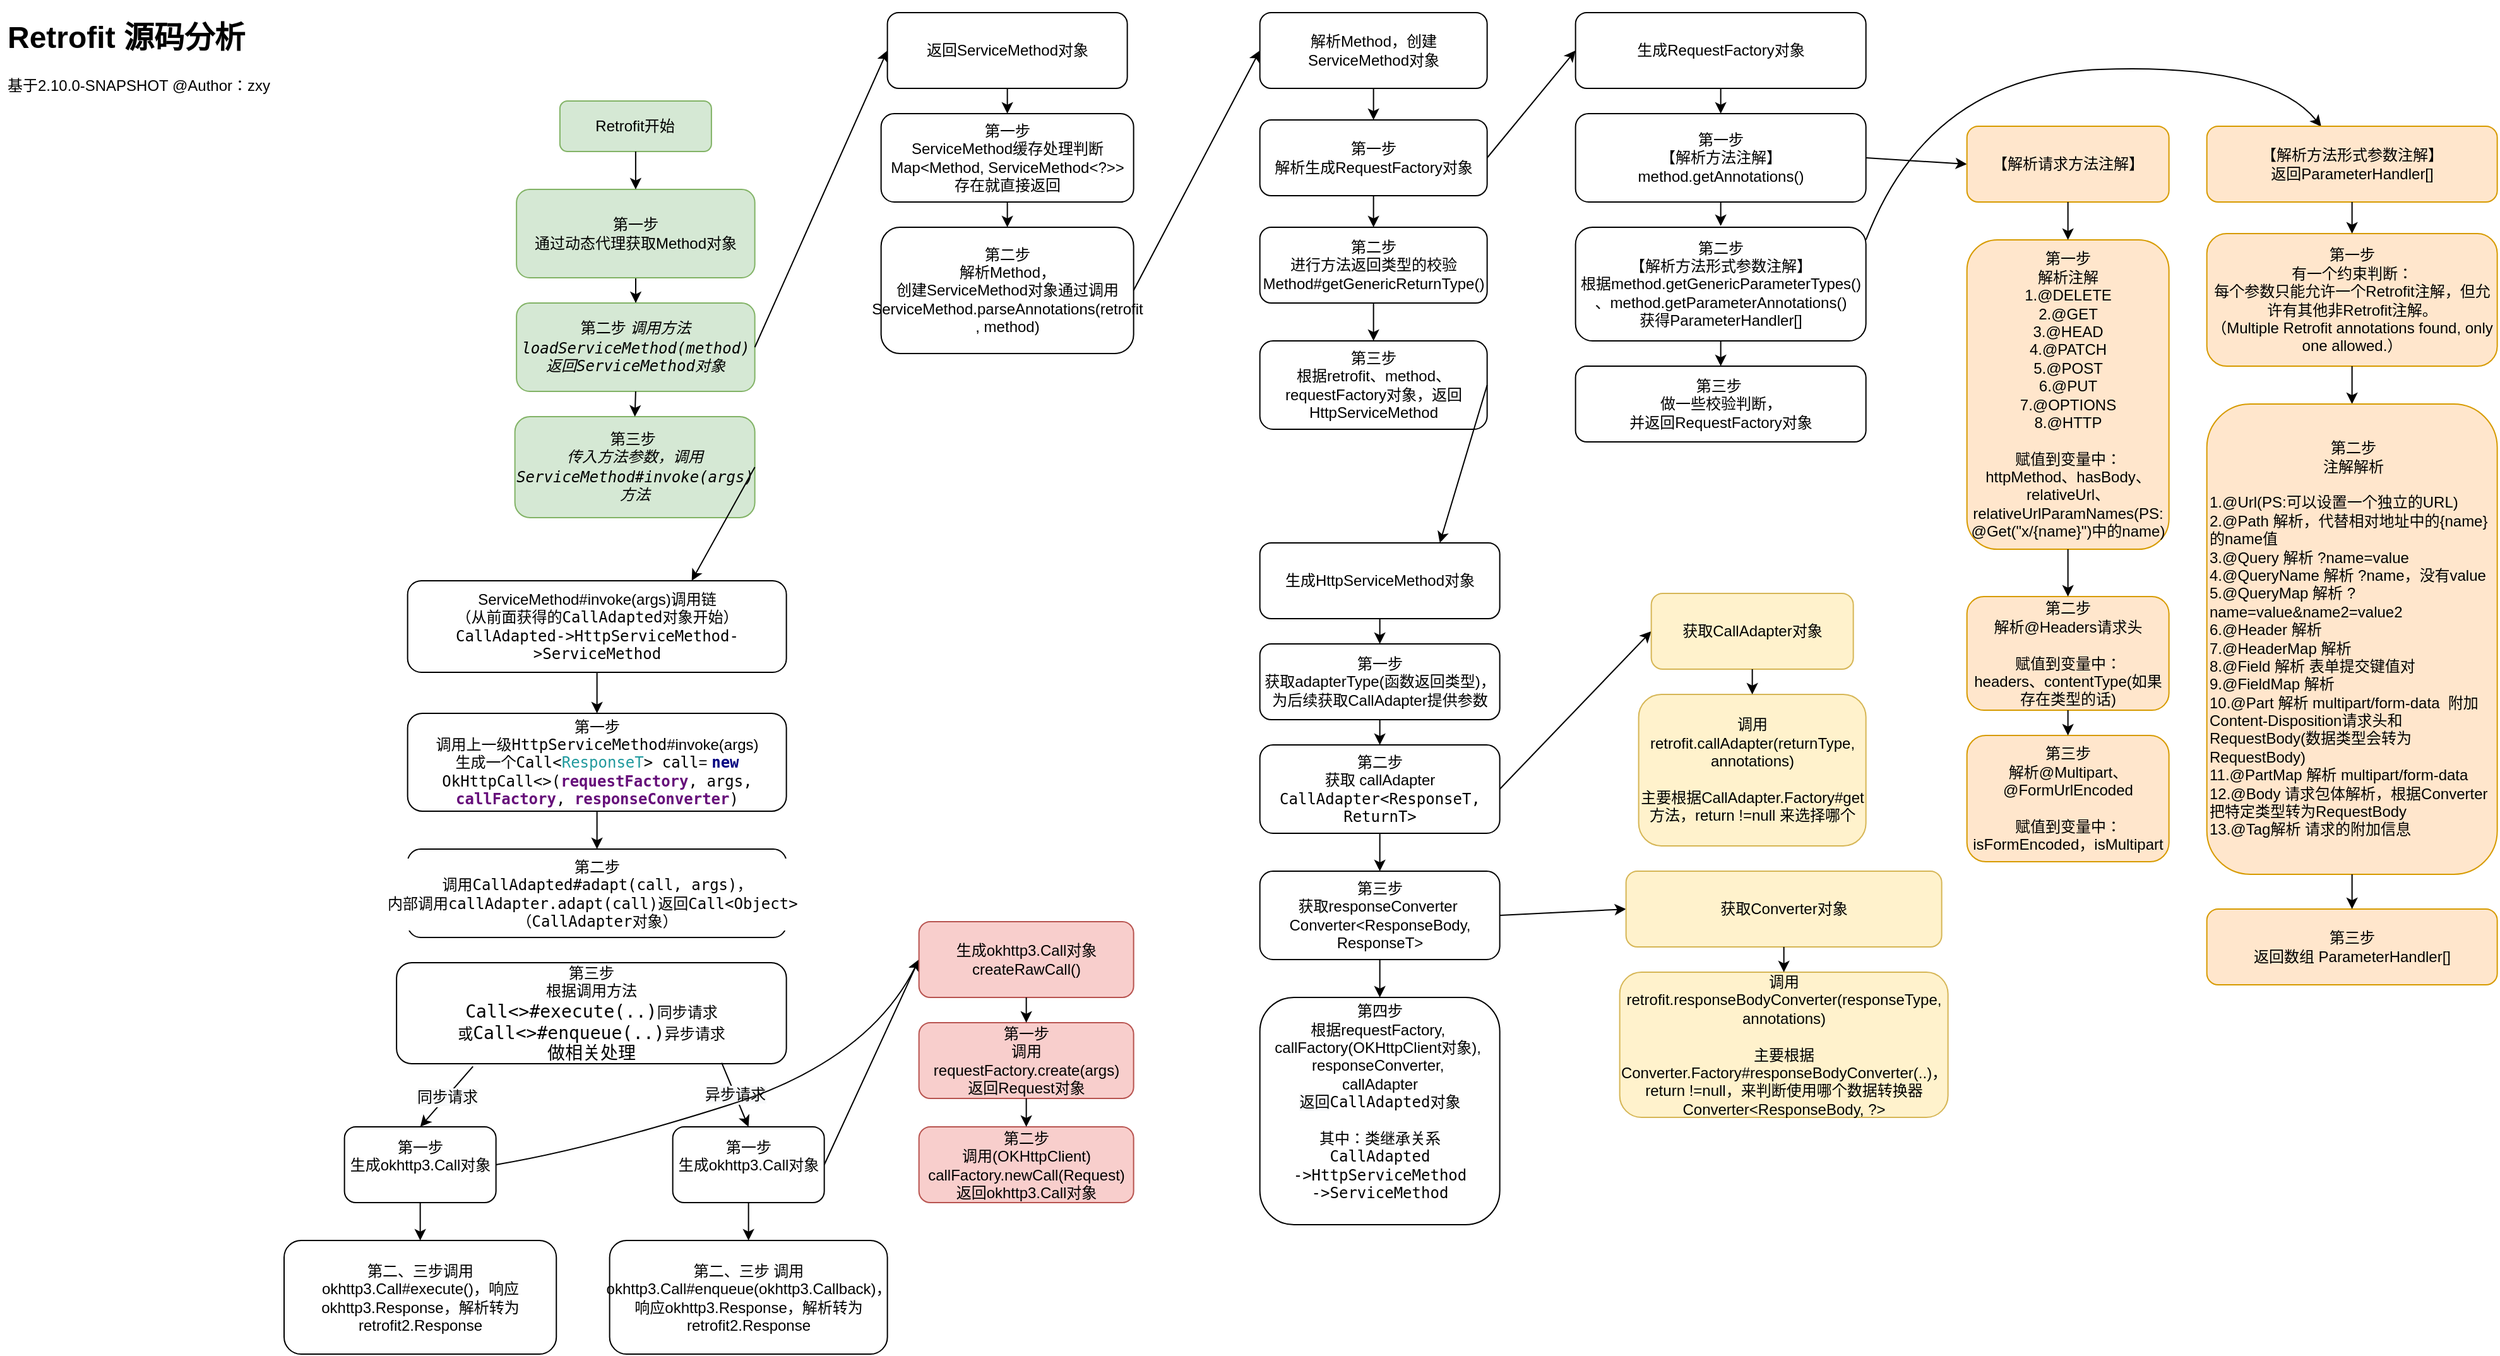 <mxfile version="14.7.10" type="device"><diagram id="C5RBs43oDa-KdzZeNtuy" name="Page-1"><mxGraphModel dx="5663" dy="1455" grid="1" gridSize="10" guides="1" tooltips="1" connect="1" arrows="1" fold="1" page="1" pageScale="1" pageWidth="827" pageHeight="1169" math="0" shadow="0"><root><mxCell id="WIyWlLk6GJQsqaUBKTNV-0"/><mxCell id="WIyWlLk6GJQsqaUBKTNV-1" parent="WIyWlLk6GJQsqaUBKTNV-0"/><mxCell id="_LegNnogRUVzpQBYBiim-186" value="Retrofit开始" style="rounded=1;whiteSpace=wrap;html=1;fontSize=12;glass=0;strokeWidth=1;shadow=0;fillColor=#d5e8d4;strokeColor=#82b366;" vertex="1" parent="WIyWlLk6GJQsqaUBKTNV-1"><mxGeometry x="-2741.55" y="140" width="120" height="40" as="geometry"/></mxCell><mxCell id="_LegNnogRUVzpQBYBiim-187" value="" style="edgeStyle=orthogonalEdgeStyle;rounded=0;orthogonalLoop=1;jettySize=auto;html=1;" edge="1" parent="WIyWlLk6GJQsqaUBKTNV-1" source="_LegNnogRUVzpQBYBiim-188" target="_LegNnogRUVzpQBYBiim-189"><mxGeometry relative="1" as="geometry"/></mxCell><mxCell id="_LegNnogRUVzpQBYBiim-188" value="第一步 &lt;br&gt;通过动态代理获取Method对象" style="rounded=1;whiteSpace=wrap;html=1;fontSize=12;glass=0;strokeWidth=1;shadow=0;direction=east;fillColor=#d5e8d4;strokeColor=#82b366;" vertex="1" parent="WIyWlLk6GJQsqaUBKTNV-1"><mxGeometry x="-2775.93" y="210" width="188.75" height="70" as="geometry"/></mxCell><mxCell id="_LegNnogRUVzpQBYBiim-189" value="&lt;font style=&quot;font-size: 12px&quot;&gt;第二步 &lt;font face=&quot;courier new, monospace&quot; style=&quot;font-size: 12px&quot;&gt;&lt;i&gt;调用方法&lt;br&gt;&lt;/i&gt;&lt;/font&gt;&lt;span style=&quot;font-style: italic ; font-family: &amp;#34;consolas&amp;#34; , monospace&quot;&gt;loadServiceMethod&lt;/span&gt;&lt;/font&gt;&lt;span style=&quot;font-style: italic ; font-family: &amp;#34;consolas&amp;#34; , monospace&quot;&gt;&lt;font style=&quot;font-size: 12px&quot;&gt;(method)&lt;br&gt;返回ServiceMethod对象&lt;/font&gt;&lt;br&gt;&lt;/span&gt;" style="rounded=1;whiteSpace=wrap;html=1;fontSize=12;glass=0;strokeWidth=1;shadow=0;fillColor=#d5e8d4;strokeColor=#82b366;" vertex="1" parent="WIyWlLk6GJQsqaUBKTNV-1"><mxGeometry x="-2775.93" y="300" width="188.75" height="70" as="geometry"/></mxCell><mxCell id="_LegNnogRUVzpQBYBiim-190" value="&lt;font style=&quot;font-size: 12px&quot;&gt;第三步&amp;nbsp;&lt;br&gt;&lt;span style=&quot;font-family: &amp;#34;courier new&amp;#34; , monospace ; font-style: italic&quot;&gt;传入方法参数，调用&lt;/span&gt;&lt;span style=&quot;font-style: italic ; font-family: &amp;#34;consolas&amp;#34; , monospace&quot;&gt;ServiceMethod#invoke(args)&lt;br&gt;&lt;/span&gt;&lt;span style=&quot;font-family: &amp;#34;courier new&amp;#34; , monospace ; font-style: italic&quot;&gt;方法&lt;/span&gt;&lt;/font&gt;" style="rounded=1;whiteSpace=wrap;html=1;fontSize=12;glass=0;strokeWidth=1;shadow=0;fillColor=#d5e8d4;strokeColor=#82b366;" vertex="1" parent="WIyWlLk6GJQsqaUBKTNV-1"><mxGeometry x="-2777.19" y="390" width="190.01" height="80" as="geometry"/></mxCell><mxCell id="_LegNnogRUVzpQBYBiim-191" value="" style="endArrow=classic;html=1;exitX=0.5;exitY=1;exitDx=0;exitDy=0;entryX=0.5;entryY=0;entryDx=0;entryDy=0;" edge="1" parent="WIyWlLk6GJQsqaUBKTNV-1" source="_LegNnogRUVzpQBYBiim-186" target="_LegNnogRUVzpQBYBiim-188"><mxGeometry width="50" height="50" relative="1" as="geometry"><mxPoint x="-2626.56" y="260" as="sourcePoint"/><mxPoint x="-2576.56" y="210" as="targetPoint"/></mxGeometry></mxCell><mxCell id="_LegNnogRUVzpQBYBiim-192" value="" style="endArrow=classic;html=1;exitX=0.5;exitY=1;exitDx=0;exitDy=0;entryX=0.5;entryY=0;entryDx=0;entryDy=0;" edge="1" parent="WIyWlLk6GJQsqaUBKTNV-1" source="_LegNnogRUVzpQBYBiim-189" target="_LegNnogRUVzpQBYBiim-190"><mxGeometry width="50" height="50" relative="1" as="geometry"><mxPoint x="-2696.56" y="220" as="sourcePoint"/><mxPoint x="-2705.56" y="300" as="targetPoint"/></mxGeometry></mxCell><mxCell id="_LegNnogRUVzpQBYBiim-193" value="" style="endArrow=classic;html=1;exitX=1;exitY=0.5;exitDx=0;exitDy=0;entryX=0;entryY=0.5;entryDx=0;entryDy=0;" edge="1" parent="WIyWlLk6GJQsqaUBKTNV-1" source="_LegNnogRUVzpQBYBiim-189" target="_LegNnogRUVzpQBYBiim-194"><mxGeometry width="50" height="50" relative="1" as="geometry"><mxPoint x="-2587.18" y="245" as="sourcePoint"/><mxPoint x="-2127.18" y="190" as="targetPoint"/></mxGeometry></mxCell><mxCell id="_LegNnogRUVzpQBYBiim-194" value="返回ServiceMethod对象" style="rounded=1;whiteSpace=wrap;html=1;" vertex="1" parent="WIyWlLk6GJQsqaUBKTNV-1"><mxGeometry x="-2482.18" y="70" width="190" height="60" as="geometry"/></mxCell><mxCell id="_LegNnogRUVzpQBYBiim-195" value="&lt;font style=&quot;font-size: 12px&quot;&gt;&lt;span style=&quot;background-color: rgb(255 , 255 , 255)&quot;&gt;第一步&lt;br&gt;&lt;/span&gt;ServiceMethod缓存处理判断&lt;br&gt;Map&amp;lt;Method, ServiceMethod&amp;lt;?&amp;gt;&amp;gt;&lt;br&gt;存在就直接返回&lt;/font&gt;" style="rounded=1;whiteSpace=wrap;html=1;" vertex="1" parent="WIyWlLk6GJQsqaUBKTNV-1"><mxGeometry x="-2487.18" y="150" width="200" height="70" as="geometry"/></mxCell><mxCell id="_LegNnogRUVzpQBYBiim-196" value="" style="endArrow=classic;html=1;exitX=0.5;exitY=1;exitDx=0;exitDy=0;" edge="1" parent="WIyWlLk6GJQsqaUBKTNV-1" source="_LegNnogRUVzpQBYBiim-194" target="_LegNnogRUVzpQBYBiim-195"><mxGeometry width="50" height="50" relative="1" as="geometry"><mxPoint x="-2287.18" y="200" as="sourcePoint"/><mxPoint x="-2237.18" y="160" as="targetPoint"/></mxGeometry></mxCell><mxCell id="_LegNnogRUVzpQBYBiim-197" value="" style="endArrow=classic;html=1;exitX=0.5;exitY=1;exitDx=0;exitDy=0;" edge="1" parent="WIyWlLk6GJQsqaUBKTNV-1" source="_LegNnogRUVzpQBYBiim-195"><mxGeometry width="50" height="50" relative="1" as="geometry"><mxPoint x="-2397.18" y="270" as="sourcePoint"/><mxPoint x="-2387.18" y="240" as="targetPoint"/></mxGeometry></mxCell><mxCell id="_LegNnogRUVzpQBYBiim-198" value="第二步&lt;br&gt;解析Method，&lt;br&gt;创建ServiceMethod对象通过调用&lt;br&gt;ServiceMethod.parseAnnotations(retrofit&lt;br&gt;, method)" style="rounded=1;whiteSpace=wrap;html=1;" vertex="1" parent="WIyWlLk6GJQsqaUBKTNV-1"><mxGeometry x="-2487.18" y="240" width="200" height="100" as="geometry"/></mxCell><mxCell id="_LegNnogRUVzpQBYBiim-199" value="" style="endArrow=classic;html=1;exitX=1;exitY=0.5;exitDx=0;exitDy=0;entryX=0;entryY=0.5;entryDx=0;entryDy=0;" edge="1" parent="WIyWlLk6GJQsqaUBKTNV-1" source="_LegNnogRUVzpQBYBiim-198" target="_LegNnogRUVzpQBYBiim-200"><mxGeometry width="50" height="50" relative="1" as="geometry"><mxPoint x="-2247.18" y="310" as="sourcePoint"/><mxPoint x="-2187.18" y="230" as="targetPoint"/></mxGeometry></mxCell><mxCell id="_LegNnogRUVzpQBYBiim-200" value="解析Method，创建ServiceMethod对象" style="rounded=1;whiteSpace=wrap;html=1;" vertex="1" parent="WIyWlLk6GJQsqaUBKTNV-1"><mxGeometry x="-2187.18" y="70" width="180" height="60" as="geometry"/></mxCell><mxCell id="_LegNnogRUVzpQBYBiim-201" value="第一步&lt;br&gt;解析生成RequestFactory对象" style="rounded=1;whiteSpace=wrap;html=1;" vertex="1" parent="WIyWlLk6GJQsqaUBKTNV-1"><mxGeometry x="-2187.18" y="155" width="180" height="60" as="geometry"/></mxCell><mxCell id="_LegNnogRUVzpQBYBiim-202" value="" style="endArrow=classic;html=1;exitX=0.5;exitY=1;exitDx=0;exitDy=0;entryX=0.5;entryY=0;entryDx=0;entryDy=0;" edge="1" parent="WIyWlLk6GJQsqaUBKTNV-1" source="_LegNnogRUVzpQBYBiim-200" target="_LegNnogRUVzpQBYBiim-201"><mxGeometry width="50" height="50" relative="1" as="geometry"><mxPoint x="-1967.18" y="180" as="sourcePoint"/><mxPoint x="-1917.18" y="130" as="targetPoint"/></mxGeometry></mxCell><mxCell id="_LegNnogRUVzpQBYBiim-203" value="第二步&lt;br&gt;进行方法返回类型的校验 Method#getGenericReturnType()" style="rounded=1;whiteSpace=wrap;html=1;" vertex="1" parent="WIyWlLk6GJQsqaUBKTNV-1"><mxGeometry x="-2187.18" y="240" width="180" height="60" as="geometry"/></mxCell><mxCell id="_LegNnogRUVzpQBYBiim-204" value="" style="endArrow=classic;html=1;exitX=0.5;exitY=1;exitDx=0;exitDy=0;entryX=0.5;entryY=0;entryDx=0;entryDy=0;" edge="1" parent="WIyWlLk6GJQsqaUBKTNV-1" source="_LegNnogRUVzpQBYBiim-201" target="_LegNnogRUVzpQBYBiim-203"><mxGeometry width="50" height="50" relative="1" as="geometry"><mxPoint x="-1997.18" y="270" as="sourcePoint"/><mxPoint x="-1947.18" y="220" as="targetPoint"/></mxGeometry></mxCell><mxCell id="_LegNnogRUVzpQBYBiim-205" value="第三步&lt;br&gt;根据retrofit、method、requestFactory对象，返回HttpServiceMethod" style="rounded=1;whiteSpace=wrap;html=1;" vertex="1" parent="WIyWlLk6GJQsqaUBKTNV-1"><mxGeometry x="-2187.18" y="330" width="180" height="70" as="geometry"/></mxCell><mxCell id="_LegNnogRUVzpQBYBiim-206" value="" style="endArrow=classic;html=1;exitX=0.5;exitY=1;exitDx=0;exitDy=0;entryX=0.5;entryY=0;entryDx=0;entryDy=0;" edge="1" parent="WIyWlLk6GJQsqaUBKTNV-1" source="_LegNnogRUVzpQBYBiim-203" target="_LegNnogRUVzpQBYBiim-205"><mxGeometry width="50" height="50" relative="1" as="geometry"><mxPoint x="-1927.18" y="380" as="sourcePoint"/><mxPoint x="-1877.18" y="330" as="targetPoint"/></mxGeometry></mxCell><mxCell id="_LegNnogRUVzpQBYBiim-207" value="" style="endArrow=classic;html=1;exitX=1;exitY=0.5;exitDx=0;exitDy=0;entryX=0.75;entryY=0;entryDx=0;entryDy=0;" edge="1" parent="WIyWlLk6GJQsqaUBKTNV-1" source="_LegNnogRUVzpQBYBiim-205" target="_LegNnogRUVzpQBYBiim-208"><mxGeometry width="50" height="50" relative="1" as="geometry"><mxPoint x="-1967.18" y="390" as="sourcePoint"/><mxPoint x="-1907.18" y="120" as="targetPoint"/></mxGeometry></mxCell><mxCell id="_LegNnogRUVzpQBYBiim-208" value="生成HttpServiceMethod对象" style="rounded=1;whiteSpace=wrap;html=1;" vertex="1" parent="WIyWlLk6GJQsqaUBKTNV-1"><mxGeometry x="-2187.18" y="490" width="190" height="60" as="geometry"/></mxCell><mxCell id="_LegNnogRUVzpQBYBiim-209" value="第一步&lt;br&gt;获取adapterType(函数返回类型)，为后续获取CallAdapter提供参数" style="rounded=1;whiteSpace=wrap;html=1;" vertex="1" parent="WIyWlLk6GJQsqaUBKTNV-1"><mxGeometry x="-2187.18" y="570" width="190" height="60" as="geometry"/></mxCell><mxCell id="_LegNnogRUVzpQBYBiim-210" value="" style="endArrow=classic;html=1;exitX=0.5;exitY=1;exitDx=0;exitDy=0;entryX=0.5;entryY=0;entryDx=0;entryDy=0;" edge="1" parent="WIyWlLk6GJQsqaUBKTNV-1" source="_LegNnogRUVzpQBYBiim-208" target="_LegNnogRUVzpQBYBiim-209"><mxGeometry width="50" height="50" relative="1" as="geometry"><mxPoint x="-2097.18" y="740" as="sourcePoint"/><mxPoint x="-2097.18" y="570" as="targetPoint"/></mxGeometry></mxCell><mxCell id="_LegNnogRUVzpQBYBiim-211" value="&lt;font style=&quot;font-size: 12px&quot;&gt;第二步&lt;br&gt;获取 callAdapter&lt;br&gt;&lt;span style=&quot;background-color: rgb(255 , 255 , 255) ; font-family: &amp;#34;consolas&amp;#34; , monospace&quot;&gt;CallAdapter&amp;lt;ResponseT, ReturnT&amp;gt;&lt;/span&gt;&lt;/font&gt;" style="rounded=1;whiteSpace=wrap;html=1;" vertex="1" parent="WIyWlLk6GJQsqaUBKTNV-1"><mxGeometry x="-2187.18" y="650" width="190" height="70" as="geometry"/></mxCell><mxCell id="_LegNnogRUVzpQBYBiim-212" value="第三步&lt;br&gt;获取responseConverter&amp;nbsp;&lt;br&gt;Converter&amp;lt;ResponseBody, ResponseT&amp;gt;" style="rounded=1;whiteSpace=wrap;html=1;" vertex="1" parent="WIyWlLk6GJQsqaUBKTNV-1"><mxGeometry x="-2187.18" y="750" width="190" height="70" as="geometry"/></mxCell><mxCell id="_LegNnogRUVzpQBYBiim-213" value="" style="endArrow=classic;html=1;exitX=0.5;exitY=1;exitDx=0;exitDy=0;entryX=0.5;entryY=0;entryDx=0;entryDy=0;" edge="1" parent="WIyWlLk6GJQsqaUBKTNV-1" source="_LegNnogRUVzpQBYBiim-209" target="_LegNnogRUVzpQBYBiim-211"><mxGeometry width="50" height="50" relative="1" as="geometry"><mxPoint x="-1967.18" y="700" as="sourcePoint"/><mxPoint x="-1917.18" y="650" as="targetPoint"/></mxGeometry></mxCell><mxCell id="_LegNnogRUVzpQBYBiim-214" value="" style="endArrow=classic;html=1;exitX=0.5;exitY=1;exitDx=0;exitDy=0;" edge="1" parent="WIyWlLk6GJQsqaUBKTNV-1" source="_LegNnogRUVzpQBYBiim-211" target="_LegNnogRUVzpQBYBiim-212"><mxGeometry width="50" height="50" relative="1" as="geometry"><mxPoint x="-1887.18" y="740" as="sourcePoint"/><mxPoint x="-1837.18" y="690" as="targetPoint"/></mxGeometry></mxCell><mxCell id="_LegNnogRUVzpQBYBiim-215" value="" style="edgeStyle=orthogonalEdgeStyle;rounded=0;orthogonalLoop=1;jettySize=auto;html=1;entryX=0.5;entryY=0;entryDx=0;entryDy=0;exitX=0.5;exitY=1;exitDx=0;exitDy=0;" edge="1" parent="WIyWlLk6GJQsqaUBKTNV-1" source="_LegNnogRUVzpQBYBiim-212" target="_LegNnogRUVzpQBYBiim-216"><mxGeometry relative="1" as="geometry"/></mxCell><mxCell id="_LegNnogRUVzpQBYBiim-216" value="&lt;div&gt;&lt;font style=&quot;font-size: 12px&quot;&gt;第四步&lt;/font&gt;&lt;/div&gt;&lt;div&gt;&lt;font style=&quot;font-size: 12px&quot;&gt;根据requestFactory,&amp;nbsp;&lt;/font&gt;&lt;/div&gt;&lt;div&gt;&lt;font style=&quot;font-size: 12px&quot;&gt;callFactory(OKHttpClient对象),&amp;nbsp;&lt;/font&gt;&lt;/div&gt;&lt;div&gt;&lt;font style=&quot;font-size: 12px&quot;&gt;responseConverter,&amp;nbsp;&lt;/font&gt;&lt;/div&gt;&lt;div&gt;&lt;font style=&quot;font-size: 12px&quot;&gt;callAdapter&lt;/font&gt;&lt;/div&gt;&lt;div&gt;&lt;font style=&quot;font-size: 12px&quot;&gt;&lt;span style=&quot;background-color: rgb(248 , 249 , 250)&quot;&gt;返回&lt;/span&gt;&lt;span style=&quot;background-color: rgb(255 , 255 , 255) ; font-family: &amp;#34;consolas&amp;#34; , monospace&quot;&gt;CallAdapted对象&lt;/span&gt;&lt;/font&gt;&lt;/div&gt;&lt;div&gt;&lt;font style=&quot;font-size: 12px&quot;&gt;&lt;span style=&quot;background-color: rgb(255 , 255 , 255) ; font-family: &amp;#34;consolas&amp;#34; , monospace&quot;&gt;&lt;br&gt;&lt;/span&gt;&lt;/font&gt;&lt;/div&gt;&lt;div&gt;&lt;span style=&quot;background-color: rgb(255 , 255 , 255) ; font-family: &amp;#34;consolas&amp;#34; , monospace&quot;&gt;&lt;font style=&quot;font-size: 12px&quot;&gt;其中：类继承关系&lt;/font&gt;&lt;/span&gt;&lt;/div&gt;&lt;div&gt;&lt;span style=&quot;background-color: rgb(255 , 255 , 255)&quot;&gt;&lt;font face=&quot;Consolas, monospace&quot; style=&quot;font-size: 12px&quot;&gt;&lt;div&gt;CallAdapted&lt;/div&gt;&lt;div&gt;-&amp;gt;HttpServiceMethod&lt;/div&gt;&lt;div&gt;-&amp;gt;ServiceMethod&lt;/div&gt;&lt;/font&gt;&lt;/span&gt;&lt;/div&gt;&lt;div&gt;&lt;span style=&quot;background-color: rgb(255 , 255 , 255) ; font-family: &amp;#34;consolas&amp;#34; , monospace&quot;&gt;&lt;br&gt;&lt;/span&gt;&lt;/div&gt;" style="rounded=1;whiteSpace=wrap;html=1;" vertex="1" parent="WIyWlLk6GJQsqaUBKTNV-1"><mxGeometry x="-2187.18" y="850" width="190" height="180" as="geometry"/></mxCell><mxCell id="_LegNnogRUVzpQBYBiim-217" value="" style="endArrow=classic;html=1;exitX=1;exitY=0.5;exitDx=0;exitDy=0;entryX=0;entryY=0.5;entryDx=0;entryDy=0;" edge="1" parent="WIyWlLk6GJQsqaUBKTNV-1" source="_LegNnogRUVzpQBYBiim-211" target="_LegNnogRUVzpQBYBiim-218"><mxGeometry width="50" height="50" relative="1" as="geometry"><mxPoint x="-1957.18" y="720" as="sourcePoint"/><mxPoint x="-1947.18" y="680" as="targetPoint"/></mxGeometry></mxCell><mxCell id="_LegNnogRUVzpQBYBiim-218" value="获取CallAdapter对象" style="rounded=1;whiteSpace=wrap;html=1;fillColor=#fff2cc;strokeColor=#d6b656;" vertex="1" parent="WIyWlLk6GJQsqaUBKTNV-1"><mxGeometry x="-1877.18" y="530" width="160" height="60" as="geometry"/></mxCell><mxCell id="_LegNnogRUVzpQBYBiim-219" value="&lt;div&gt;&lt;span&gt;调用&lt;/span&gt;&lt;br&gt;&lt;/div&gt;&lt;div&gt;retrofit.callAdapter&lt;span&gt;(returnType, annotations)&lt;/span&gt;&lt;/div&gt;&lt;div&gt;&lt;span&gt;&lt;br&gt;&lt;/span&gt;&lt;/div&gt;&lt;div&gt;&lt;span&gt;主要根据CallAdapter.Factory#get方法，return !=null 来选择哪个&lt;br&gt;&lt;/span&gt;&lt;/div&gt;" style="rounded=1;whiteSpace=wrap;html=1;fillColor=#fff2cc;strokeColor=#d6b656;" vertex="1" parent="WIyWlLk6GJQsqaUBKTNV-1"><mxGeometry x="-1887.18" y="610" width="180" height="120" as="geometry"/></mxCell><mxCell id="_LegNnogRUVzpQBYBiim-220" value="" style="endArrow=classic;html=1;exitX=0.5;exitY=1;exitDx=0;exitDy=0;entryX=0.5;entryY=0;entryDx=0;entryDy=0;" edge="1" parent="WIyWlLk6GJQsqaUBKTNV-1" source="_LegNnogRUVzpQBYBiim-218" target="_LegNnogRUVzpQBYBiim-219"><mxGeometry width="50" height="50" relative="1" as="geometry"><mxPoint x="-1767.18" y="660" as="sourcePoint"/><mxPoint x="-1877.18" y="690" as="targetPoint"/></mxGeometry></mxCell><mxCell id="_LegNnogRUVzpQBYBiim-221" value="" style="endArrow=classic;html=1;exitX=1;exitY=0.5;exitDx=0;exitDy=0;entryX=0;entryY=0.5;entryDx=0;entryDy=0;" edge="1" parent="WIyWlLk6GJQsqaUBKTNV-1" source="_LegNnogRUVzpQBYBiim-212" target="_LegNnogRUVzpQBYBiim-222"><mxGeometry width="50" height="50" relative="1" as="geometry"><mxPoint x="-1997.18" y="830" as="sourcePoint"/><mxPoint x="-1947.18" y="780" as="targetPoint"/></mxGeometry></mxCell><mxCell id="_LegNnogRUVzpQBYBiim-222" value="获取Converter对象" style="rounded=1;whiteSpace=wrap;html=1;fillColor=#fff2cc;strokeColor=#d6b656;" vertex="1" parent="WIyWlLk6GJQsqaUBKTNV-1"><mxGeometry x="-1897.18" y="750" width="250" height="60" as="geometry"/></mxCell><mxCell id="_LegNnogRUVzpQBYBiim-223" value="调用&lt;br&gt;retrofit.responseBodyConverter(responseType, annotations)&lt;br&gt;&lt;br&gt;主要根据Converter.Factory#responseBodyConverter(..)，return !=null，来判断使用哪个数据转换器 Converter&amp;lt;ResponseBody, ?&amp;gt;" style="rounded=1;whiteSpace=wrap;html=1;fillColor=#fff2cc;strokeColor=#d6b656;" vertex="1" parent="WIyWlLk6GJQsqaUBKTNV-1"><mxGeometry x="-1902.18" y="830" width="260" height="115" as="geometry"/></mxCell><mxCell id="_LegNnogRUVzpQBYBiim-224" value="" style="endArrow=classic;html=1;exitX=0.5;exitY=1;exitDx=0;exitDy=0;entryX=0.5;entryY=0;entryDx=0;entryDy=0;" edge="1" parent="WIyWlLk6GJQsqaUBKTNV-1" source="_LegNnogRUVzpQBYBiim-222" target="_LegNnogRUVzpQBYBiim-223"><mxGeometry width="50" height="50" relative="1" as="geometry"><mxPoint x="-1837.18" y="1110" as="sourcePoint"/><mxPoint x="-1812.18" y="870" as="targetPoint"/></mxGeometry></mxCell><mxCell id="_LegNnogRUVzpQBYBiim-225" value="生成RequestFactory对象" style="rounded=1;whiteSpace=wrap;html=1;" vertex="1" parent="WIyWlLk6GJQsqaUBKTNV-1"><mxGeometry x="-1937.18" y="70" width="230" height="60" as="geometry"/></mxCell><mxCell id="_LegNnogRUVzpQBYBiim-226" value="" style="endArrow=classic;html=1;exitX=1;exitY=0.5;exitDx=0;exitDy=0;entryX=0;entryY=0.5;entryDx=0;entryDy=0;" edge="1" parent="WIyWlLk6GJQsqaUBKTNV-1" source="_LegNnogRUVzpQBYBiim-201" target="_LegNnogRUVzpQBYBiim-225"><mxGeometry width="50" height="50" relative="1" as="geometry"><mxPoint x="-1977.18" y="220" as="sourcePoint"/><mxPoint x="-1927.18" y="170" as="targetPoint"/></mxGeometry></mxCell><mxCell id="_LegNnogRUVzpQBYBiim-227" value="第一步&lt;br&gt;【解析方法注解】 method.getAnnotations()" style="rounded=1;whiteSpace=wrap;html=1;" vertex="1" parent="WIyWlLk6GJQsqaUBKTNV-1"><mxGeometry x="-1937.18" y="150" width="230" height="70" as="geometry"/></mxCell><mxCell id="_LegNnogRUVzpQBYBiim-228" value="&lt;div&gt;第二步&lt;/div&gt;&lt;div&gt;&lt;/div&gt;【解析方法形式参数注解&lt;span&gt;】&lt;/span&gt;&lt;br&gt;&lt;div&gt;根据method.getGenericParameterTypes()&lt;/div&gt;&lt;div&gt;、method.getParameterAnnotations()&lt;/div&gt;&lt;div&gt;获得ParameterHandler[]&lt;/div&gt;" style="rounded=1;whiteSpace=wrap;html=1;" vertex="1" parent="WIyWlLk6GJQsqaUBKTNV-1"><mxGeometry x="-1937.18" y="240" width="230" height="90" as="geometry"/></mxCell><mxCell id="_LegNnogRUVzpQBYBiim-229" value="" style="endArrow=classic;html=1;exitX=0.5;exitY=1;exitDx=0;exitDy=0;entryX=0.5;entryY=0;entryDx=0;entryDy=0;" edge="1" parent="WIyWlLk6GJQsqaUBKTNV-1" source="_LegNnogRUVzpQBYBiim-225" target="_LegNnogRUVzpQBYBiim-227"><mxGeometry width="50" height="50" relative="1" as="geometry"><mxPoint x="-1617.18" y="210" as="sourcePoint"/><mxPoint x="-1567.18" y="160" as="targetPoint"/></mxGeometry></mxCell><mxCell id="_LegNnogRUVzpQBYBiim-230" value="" style="endArrow=classic;html=1;exitX=0.5;exitY=1;exitDx=0;exitDy=0;" edge="1" parent="WIyWlLk6GJQsqaUBKTNV-1" source="_LegNnogRUVzpQBYBiim-227"><mxGeometry width="50" height="50" relative="1" as="geometry"><mxPoint x="-1797.18" y="230" as="sourcePoint"/><mxPoint x="-1822.18" y="239" as="targetPoint"/></mxGeometry></mxCell><mxCell id="_LegNnogRUVzpQBYBiim-231" value="&lt;div&gt;第三步&amp;nbsp;&lt;/div&gt;&lt;div&gt;做一些校验判断，&lt;/div&gt;&lt;div&gt;并返回RequestFactory对象&lt;/div&gt;" style="rounded=1;whiteSpace=wrap;html=1;" vertex="1" parent="WIyWlLk6GJQsqaUBKTNV-1"><mxGeometry x="-1937.18" y="350" width="230" height="60" as="geometry"/></mxCell><mxCell id="_LegNnogRUVzpQBYBiim-232" value="" style="endArrow=classic;html=1;exitX=0.5;exitY=1;exitDx=0;exitDy=0;entryX=0.5;entryY=0;entryDx=0;entryDy=0;" edge="1" parent="WIyWlLk6GJQsqaUBKTNV-1" source="_LegNnogRUVzpQBYBiim-228" target="_LegNnogRUVzpQBYBiim-231"><mxGeometry width="50" height="50" relative="1" as="geometry"><mxPoint x="-1677.18" y="350" as="sourcePoint"/><mxPoint x="-1627.18" y="300" as="targetPoint"/></mxGeometry></mxCell><mxCell id="_LegNnogRUVzpQBYBiim-233" value="" style="endArrow=classic;html=1;exitX=1;exitY=0.5;exitDx=0;exitDy=0;entryX=0;entryY=0.5;entryDx=0;entryDy=0;" edge="1" parent="WIyWlLk6GJQsqaUBKTNV-1" source="_LegNnogRUVzpQBYBiim-227" target="_LegNnogRUVzpQBYBiim-234"><mxGeometry width="50" height="50" relative="1" as="geometry"><mxPoint x="-1667.18" y="220" as="sourcePoint"/><mxPoint x="-1627.18" y="140" as="targetPoint"/></mxGeometry></mxCell><mxCell id="_LegNnogRUVzpQBYBiim-234" value="【解析请求方法注解】" style="rounded=1;whiteSpace=wrap;html=1;fillColor=#ffe6cc;strokeColor=#d79b00;" vertex="1" parent="WIyWlLk6GJQsqaUBKTNV-1"><mxGeometry x="-1627.18" y="160" width="160" height="60" as="geometry"/></mxCell><mxCell id="_LegNnogRUVzpQBYBiim-235" value="第一步&lt;br&gt;解析注解&lt;br&gt;&lt;div&gt;&lt;span&gt;1.@DELETE&lt;/span&gt;&lt;br&gt;&lt;span&gt;2.@GET&lt;/span&gt;&lt;br&gt;&lt;span&gt;3.@HEAD&lt;/span&gt;&lt;br&gt;&lt;span&gt;4.@PATCH&lt;/span&gt;&lt;br&gt;&lt;span&gt;5.@POST&lt;/span&gt;&lt;br&gt;&lt;span&gt;6.@PUT&lt;/span&gt;&lt;br&gt;&lt;span&gt;7.@OPTIONS&lt;/span&gt;&lt;br&gt;&lt;span&gt;8.@HTTP&lt;/span&gt;&lt;br&gt;&lt;/div&gt;&lt;br&gt;赋值到变量中：&lt;br&gt;httpMethod、hasBody、relativeUrl、relativeUrlParamNames(PS:&lt;br&gt;@Get(&quot;x/{name}&quot;)中的name)" style="rounded=1;whiteSpace=wrap;html=1;fillColor=#ffe6cc;strokeColor=#d79b00;" vertex="1" parent="WIyWlLk6GJQsqaUBKTNV-1"><mxGeometry x="-1627.18" y="250" width="160" height="245" as="geometry"/></mxCell><mxCell id="_LegNnogRUVzpQBYBiim-236" value="第二步&lt;br&gt;解析@Headers请求头&lt;br&gt;&lt;br&gt;赋值到变量中：&lt;br&gt;headers、contentType(如果存在类型的话)" style="rounded=1;whiteSpace=wrap;html=1;fillColor=#ffe6cc;strokeColor=#d79b00;" vertex="1" parent="WIyWlLk6GJQsqaUBKTNV-1"><mxGeometry x="-1627.18" y="532.5" width="160" height="90" as="geometry"/></mxCell><mxCell id="_LegNnogRUVzpQBYBiim-237" value="" style="endArrow=classic;html=1;exitX=0.5;exitY=1;exitDx=0;exitDy=0;entryX=0.5;entryY=0;entryDx=0;entryDy=0;" edge="1" parent="WIyWlLk6GJQsqaUBKTNV-1" source="_LegNnogRUVzpQBYBiim-235" target="_LegNnogRUVzpQBYBiim-236"><mxGeometry width="50" height="50" relative="1" as="geometry"><mxPoint x="-1687.18" y="572.5" as="sourcePoint"/><mxPoint x="-1637.18" y="522.5" as="targetPoint"/></mxGeometry></mxCell><mxCell id="_LegNnogRUVzpQBYBiim-238" value="" style="endArrow=classic;html=1;exitX=0.5;exitY=1;exitDx=0;exitDy=0;entryX=0.5;entryY=0;entryDx=0;entryDy=0;" edge="1" parent="WIyWlLk6GJQsqaUBKTNV-1" source="_LegNnogRUVzpQBYBiim-234" target="_LegNnogRUVzpQBYBiim-235"><mxGeometry width="50" height="50" relative="1" as="geometry"><mxPoint x="-1547.18" y="170" as="sourcePoint"/><mxPoint x="-1497.18" y="120" as="targetPoint"/></mxGeometry></mxCell><mxCell id="_LegNnogRUVzpQBYBiim-239" value="第三步&lt;br&gt;解析@Multipart、@FormUrlEncoded&lt;br&gt;&lt;br&gt;赋值到变量中：&lt;br&gt;isFormEncoded，isMultipart" style="rounded=1;whiteSpace=wrap;html=1;fillColor=#ffe6cc;strokeColor=#d79b00;" vertex="1" parent="WIyWlLk6GJQsqaUBKTNV-1"><mxGeometry x="-1627.18" y="642.5" width="160" height="100" as="geometry"/></mxCell><mxCell id="_LegNnogRUVzpQBYBiim-240" value="" style="endArrow=classic;html=1;exitX=0.5;exitY=1;exitDx=0;exitDy=0;entryX=0.5;entryY=0;entryDx=0;entryDy=0;" edge="1" parent="WIyWlLk6GJQsqaUBKTNV-1" source="_LegNnogRUVzpQBYBiim-236" target="_LegNnogRUVzpQBYBiim-239"><mxGeometry width="50" height="50" relative="1" as="geometry"><mxPoint x="-1737.18" y="682.5" as="sourcePoint"/><mxPoint x="-1687.18" y="632.5" as="targetPoint"/></mxGeometry></mxCell><mxCell id="_LegNnogRUVzpQBYBiim-241" value="" style="curved=1;endArrow=classic;html=1;entryX=0.394;entryY=0.005;entryDx=0;entryDy=0;entryPerimeter=0;" edge="1" parent="WIyWlLk6GJQsqaUBKTNV-1" target="_LegNnogRUVzpQBYBiim-242"><mxGeometry width="50" height="50" relative="1" as="geometry"><mxPoint x="-1707.18" y="250" as="sourcePoint"/><mxPoint x="-1397.18" y="150" as="targetPoint"/><Array as="points"><mxPoint x="-1657.18" y="120"/><mxPoint x="-1387.18" y="110"/></Array></mxGeometry></mxCell><mxCell id="_LegNnogRUVzpQBYBiim-242" value="&lt;span&gt;【解析方法形式参数注解&lt;/span&gt;&lt;span&gt;】&lt;br&gt;返回&lt;/span&gt;ParameterHandler[]" style="rounded=1;whiteSpace=wrap;html=1;fillColor=#ffe6cc;strokeColor=#d79b00;" vertex="1" parent="WIyWlLk6GJQsqaUBKTNV-1"><mxGeometry x="-1437.18" y="160" width="230" height="60" as="geometry"/></mxCell><mxCell id="_LegNnogRUVzpQBYBiim-243" value="第一步&lt;br&gt;有一个约束判断：&lt;br&gt;每个参数只能允许一个Retrofit注解，但允许有其他非Retrofit注解。&lt;br&gt;（Multiple Retrofit annotations found, only one allowed.）" style="rounded=1;whiteSpace=wrap;html=1;fillColor=#ffe6cc;strokeColor=#d79b00;" vertex="1" parent="WIyWlLk6GJQsqaUBKTNV-1"><mxGeometry x="-1437.18" y="245" width="230" height="105" as="geometry"/></mxCell><mxCell id="_LegNnogRUVzpQBYBiim-244" value="" style="edgeStyle=orthogonalEdgeStyle;rounded=0;orthogonalLoop=1;jettySize=auto;html=1;exitX=0.5;exitY=1;exitDx=0;exitDy=0;entryX=0.5;entryY=0;entryDx=0;entryDy=0;" edge="1" parent="WIyWlLk6GJQsqaUBKTNV-1" source="_LegNnogRUVzpQBYBiim-243" target="_LegNnogRUVzpQBYBiim-245"><mxGeometry relative="1" as="geometry"><mxPoint x="-1297.18" y="380" as="targetPoint"/><Array as="points"><mxPoint x="-1322.18" y="380"/><mxPoint x="-1322.18" y="380"/></Array></mxGeometry></mxCell><mxCell id="_LegNnogRUVzpQBYBiim-245" value="&lt;div style=&quot;text-align: center&quot;&gt;&lt;span&gt;第二步&lt;/span&gt;&lt;/div&gt;&lt;div style=&quot;text-align: center&quot;&gt;&lt;span&gt;注解解析&lt;/span&gt;&lt;/div&gt;&lt;div style=&quot;text-align: center&quot;&gt;&lt;span&gt;&lt;br&gt;&lt;/span&gt;&lt;/div&gt;&lt;div&gt;1.@Url(PS:可以设置一个独立的URL)&lt;/div&gt;&lt;div&gt;&lt;span&gt;2.@Path 解析，代替相对地址中的{name}的name值&lt;/span&gt;&lt;br&gt;&lt;/div&gt;&lt;div&gt;3.@Query 解析 ?name=value&lt;/div&gt;&lt;div&gt;4.@QueryName 解析 ?name，没有value&lt;/div&gt;&lt;div&gt;5.@QueryMap 解析 ?name=value&amp;amp;name2=value2&lt;/div&gt;&lt;div&gt;6.@Header 解析&lt;/div&gt;&lt;div&gt;7.@HeaderMap 解析&lt;/div&gt;&lt;div&gt;8.@Field 解析 表单提交键值对&lt;/div&gt;&lt;div&gt;9.@FieldMap 解析&lt;/div&gt;&lt;div&gt;10.@Part 解析 multipart/form-data&amp;nbsp; 附加Content-Disposition请求头和RequestBody(数据类型会转为RequestBody)&lt;/div&gt;&lt;div&gt;11.@PartMap 解析 multipart/form-data&lt;/div&gt;&lt;div&gt;12.@Body 请求包体解析，根据Converter把特定类型转为RequestBody&lt;/div&gt;&lt;div&gt;13.@Tag解析 请求的附加信息&lt;/div&gt;" style="rounded=1;whiteSpace=wrap;html=1;align=left;fillColor=#ffe6cc;strokeColor=#d79b00;" vertex="1" parent="WIyWlLk6GJQsqaUBKTNV-1"><mxGeometry x="-1437.18" y="380" width="230" height="372.5" as="geometry"/></mxCell><mxCell id="_LegNnogRUVzpQBYBiim-246" value="" style="endArrow=classic;html=1;exitX=0.5;exitY=1;exitDx=0;exitDy=0;entryX=0.5;entryY=0;entryDx=0;entryDy=0;" edge="1" parent="WIyWlLk6GJQsqaUBKTNV-1" source="_LegNnogRUVzpQBYBiim-242" target="_LegNnogRUVzpQBYBiim-243"><mxGeometry width="50" height="50" relative="1" as="geometry"><mxPoint x="-1197.18" y="270" as="sourcePoint"/><mxPoint x="-1322.18" y="250" as="targetPoint"/></mxGeometry></mxCell><mxCell id="_LegNnogRUVzpQBYBiim-247" value="&lt;div&gt;第三步&lt;/div&gt;&lt;div&gt;返回数组 ParameterHandler[]&lt;/div&gt;" style="rounded=1;whiteSpace=wrap;html=1;fillColor=#ffe6cc;strokeColor=#d79b00;" vertex="1" parent="WIyWlLk6GJQsqaUBKTNV-1"><mxGeometry x="-1437.18" y="780" width="230" height="60" as="geometry"/></mxCell><mxCell id="_LegNnogRUVzpQBYBiim-248" value="" style="endArrow=classic;html=1;exitX=0.5;exitY=1;exitDx=0;exitDy=0;entryX=0.5;entryY=0;entryDx=0;entryDy=0;" edge="1" parent="WIyWlLk6GJQsqaUBKTNV-1" source="_LegNnogRUVzpQBYBiim-245" target="_LegNnogRUVzpQBYBiim-247"><mxGeometry width="50" height="50" relative="1" as="geometry"><mxPoint x="-1117.18" y="770" as="sourcePoint"/><mxPoint x="-1067.18" y="720" as="targetPoint"/></mxGeometry></mxCell><mxCell id="_LegNnogRUVzpQBYBiim-249" value="" style="endArrow=classic;html=1;exitX=1;exitY=0.5;exitDx=0;exitDy=0;entryX=0.75;entryY=0;entryDx=0;entryDy=0;" edge="1" parent="WIyWlLk6GJQsqaUBKTNV-1" source="_LegNnogRUVzpQBYBiim-190" target="_LegNnogRUVzpQBYBiim-250"><mxGeometry width="50" height="50" relative="1" as="geometry"><mxPoint x="-2587.18" y="480" as="sourcePoint"/><mxPoint x="-2627.18" y="540" as="targetPoint"/></mxGeometry></mxCell><mxCell id="_LegNnogRUVzpQBYBiim-250" value="&lt;span&gt;ServiceMethod#invoke(args)调用链&lt;br&gt;&lt;/span&gt;&lt;span&gt;（&lt;/span&gt;从前面获得的&lt;span style=&quot;font-family: &amp;#34;consolas&amp;#34; , monospace ; background-color: rgb(255 , 255 , 255)&quot;&gt;CallAdapted对象开始&lt;/span&gt;&lt;span&gt;）&lt;br&gt;&lt;/span&gt;&lt;div style=&quot;font-family: &amp;#34;consolas&amp;#34; , monospace ; background-color: rgb(255 , 255 , 255)&quot;&gt;CallAdapted-&amp;gt;HttpServiceMethod-&amp;gt;ServiceMethod&lt;/div&gt;" style="rounded=1;whiteSpace=wrap;html=1;" vertex="1" parent="WIyWlLk6GJQsqaUBKTNV-1"><mxGeometry x="-2862.18" y="520" width="300" height="72.5" as="geometry"/></mxCell><mxCell id="_LegNnogRUVzpQBYBiim-251" value="&lt;font style=&quot;font-size: 12px&quot;&gt;第一步&lt;br&gt;调用上一级&lt;span style=&quot;font-family: &amp;#34;consolas&amp;#34; , monospace ; background-color: rgb(255 , 255 , 255)&quot;&gt;HttpServiceMethod&lt;/span&gt;#invoke(args)&lt;br&gt;生成一个&lt;span style=&quot;background-color: rgb(255 , 255 , 255) ; font-family: &amp;#34;consolas&amp;#34; , monospace&quot;&gt;Call&amp;lt;&lt;/span&gt;&lt;span style=&quot;font-family: &amp;#34;consolas&amp;#34; , monospace ; color: rgb(32 , 153 , 157)&quot;&gt;ResponseT&lt;/span&gt;&lt;span style=&quot;background-color: rgb(255 , 255 , 255) ; font-family: &amp;#34;consolas&amp;#34; , monospace&quot;&gt;&amp;gt; call&lt;/span&gt;&lt;span&gt;=&amp;nbsp;&lt;/span&gt;&lt;span style=&quot;font-family: &amp;#34;consolas&amp;#34; , monospace ; color: rgb(0 , 0 , 128) ; font-weight: bold&quot;&gt;new &lt;/span&gt;&lt;span style=&quot;background-color: rgb(255 , 255 , 255) ; font-family: &amp;#34;consolas&amp;#34; , monospace&quot;&gt;OkHttpCall&amp;lt;&amp;gt;(&lt;/span&gt;&lt;span style=&quot;font-family: &amp;#34;consolas&amp;#34; , monospace ; color: rgb(102 , 14 , 122) ; font-weight: bold&quot;&gt;requestFactory&lt;/span&gt;&lt;span style=&quot;background-color: rgb(255 , 255 , 255) ; font-family: &amp;#34;consolas&amp;#34; , monospace&quot;&gt;, args, &lt;/span&gt;&lt;span style=&quot;font-family: &amp;#34;consolas&amp;#34; , monospace ; color: rgb(102 , 14 , 122) ; font-weight: bold&quot;&gt;callFactory&lt;/span&gt;&lt;span style=&quot;background-color: rgb(255 , 255 , 255) ; font-family: &amp;#34;consolas&amp;#34; , monospace&quot;&gt;, &lt;/span&gt;&lt;span style=&quot;font-family: &amp;#34;consolas&amp;#34; , monospace ; color: rgb(102 , 14 , 122) ; font-weight: bold&quot;&gt;responseConverter&lt;/span&gt;&lt;span style=&quot;background-color: rgb(255 , 255 , 255) ; font-family: &amp;#34;consolas&amp;#34; , monospace&quot;&gt;)&lt;/span&gt;&lt;br&gt;&lt;/font&gt;" style="rounded=1;whiteSpace=wrap;html=1;" vertex="1" parent="WIyWlLk6GJQsqaUBKTNV-1"><mxGeometry x="-2862.18" y="625" width="300" height="77.5" as="geometry"/></mxCell><mxCell id="_LegNnogRUVzpQBYBiim-252" value="" style="endArrow=classic;html=1;exitX=0.5;exitY=1;exitDx=0;exitDy=0;entryX=0.5;entryY=0;entryDx=0;entryDy=0;" edge="1" parent="WIyWlLk6GJQsqaUBKTNV-1" source="_LegNnogRUVzpQBYBiim-250" target="_LegNnogRUVzpQBYBiim-251"><mxGeometry width="50" height="50" relative="1" as="geometry"><mxPoint x="-2582.18" y="702.5" as="sourcePoint"/><mxPoint x="-2752.18" y="612.5" as="targetPoint"/></mxGeometry></mxCell><mxCell id="_LegNnogRUVzpQBYBiim-253" style="edgeStyle=orthogonalEdgeStyle;rounded=0;orthogonalLoop=1;jettySize=auto;html=1;exitX=0.5;exitY=1;exitDx=0;exitDy=0;" edge="1" parent="WIyWlLk6GJQsqaUBKTNV-1" source="_LegNnogRUVzpQBYBiim-251" target="_LegNnogRUVzpQBYBiim-251"><mxGeometry relative="1" as="geometry"/></mxCell><mxCell id="_LegNnogRUVzpQBYBiim-254" value="&lt;pre style=&quot;background-color: rgb(255 , 255 , 255)&quot;&gt;第二步&lt;br&gt;调用CallAdapted#adapt(call, args)，&lt;br&gt;内部调用callAdapter.adapt(call)返回Call&amp;lt;Object&amp;gt; &lt;br&gt;（CallAdapter对象）&lt;br&gt;&lt;/pre&gt;" style="rounded=1;whiteSpace=wrap;html=1;" vertex="1" parent="WIyWlLk6GJQsqaUBKTNV-1"><mxGeometry x="-2862.18" y="732.5" width="300" height="70" as="geometry"/></mxCell><mxCell id="_LegNnogRUVzpQBYBiim-255" value="" style="endArrow=classic;html=1;exitX=0.5;exitY=1;exitDx=0;exitDy=0;" edge="1" parent="WIyWlLk6GJQsqaUBKTNV-1" source="_LegNnogRUVzpQBYBiim-251"><mxGeometry width="50" height="50" relative="1" as="geometry"><mxPoint x="-2752.18" y="902.5" as="sourcePoint"/><mxPoint x="-2712.18" y="732.5" as="targetPoint"/></mxGeometry></mxCell><mxCell id="_LegNnogRUVzpQBYBiim-256" value="第三步&lt;br&gt;根据调用方法&lt;br&gt;&lt;span style=&quot;background-color: rgb(255 , 255 , 255) ; font-family: &amp;#34;consolas&amp;#34; , monospace ; font-size: 10.5pt&quot;&gt;Call&amp;lt;&amp;gt;#execute(..)&lt;/span&gt;同步请求&lt;span style=&quot;background-color: rgb(255 , 255 , 255) ; font-family: &amp;#34;consolas&amp;#34; , monospace ; font-size: 10.5pt&quot;&gt;&lt;br&gt;&lt;/span&gt;&lt;span&gt;或&lt;/span&gt;&lt;span style=&quot;font-family: &amp;#34;consolas&amp;#34; , monospace ; font-size: 14px ; background-color: rgb(255 , 255 , 255)&quot;&gt;Call&amp;lt;&amp;gt;#&lt;/span&gt;&lt;span style=&quot;background-color: rgb(255 , 255 , 255) ; font-family: &amp;#34;consolas&amp;#34; , monospace ; font-size: 10.5pt&quot;&gt;enqueue(..)&lt;/span&gt;异步请求&lt;span style=&quot;background-color: rgb(255 , 255 , 255) ; font-family: &amp;#34;consolas&amp;#34; , monospace ; font-size: 10.5pt&quot;&gt;&lt;br&gt;做相关处理&lt;/span&gt;" style="rounded=1;whiteSpace=wrap;html=1;" vertex="1" parent="WIyWlLk6GJQsqaUBKTNV-1"><mxGeometry x="-2870.93" y="822.5" width="308.75" height="80" as="geometry"/></mxCell><mxCell id="_LegNnogRUVzpQBYBiim-257" value="" style="endArrow=classic;html=1;fontSize=12;exitX=0.196;exitY=1.027;exitDx=0;exitDy=0;exitPerimeter=0;entryX=0.5;entryY=0;entryDx=0;entryDy=0;" edge="1" parent="WIyWlLk6GJQsqaUBKTNV-1" source="_LegNnogRUVzpQBYBiim-256" target="_LegNnogRUVzpQBYBiim-266"><mxGeometry relative="1" as="geometry"><mxPoint x="-2832.18" y="1012.5" as="sourcePoint"/><mxPoint x="-2802.18" y="962.5" as="targetPoint"/></mxGeometry></mxCell><mxCell id="_LegNnogRUVzpQBYBiim-258" value="&lt;span style=&quot;font-size: 12px ; background-color: rgb(248 , 249 , 250)&quot;&gt;同步请求&lt;/span&gt;" style="edgeLabel;resizable=0;html=1;align=center;verticalAlign=middle;" connectable="0" vertex="1" parent="_LegNnogRUVzpQBYBiim-257"><mxGeometry relative="1" as="geometry"/></mxCell><mxCell id="_LegNnogRUVzpQBYBiim-259" value="" style="endArrow=classic;html=1;fontSize=12;exitX=0.834;exitY=0.991;exitDx=0;exitDy=0;exitPerimeter=0;entryX=0.5;entryY=0;entryDx=0;entryDy=0;" edge="1" parent="WIyWlLk6GJQsqaUBKTNV-1" source="_LegNnogRUVzpQBYBiim-256" target="_LegNnogRUVzpQBYBiim-261"><mxGeometry relative="1" as="geometry"><mxPoint x="-2792.18" y="1022.5" as="sourcePoint"/><mxPoint x="-2692.18" y="950.5" as="targetPoint"/></mxGeometry></mxCell><mxCell id="_LegNnogRUVzpQBYBiim-260" value="&lt;span style=&quot;font-size: 12px ; background-color: rgb(248 , 249 , 250)&quot;&gt;异步请求&lt;/span&gt;" style="edgeLabel;resizable=0;html=1;align=center;verticalAlign=middle;" connectable="0" vertex="1" parent="_LegNnogRUVzpQBYBiim-259"><mxGeometry relative="1" as="geometry"/></mxCell><mxCell id="_LegNnogRUVzpQBYBiim-261" value="第一步&lt;br&gt;生成okhttp3.Call对象&lt;br&gt;&lt;br&gt;" style="rounded=1;whiteSpace=wrap;html=1;fontSize=12;" vertex="1" parent="WIyWlLk6GJQsqaUBKTNV-1"><mxGeometry x="-2652.18" y="952.5" width="120" height="60" as="geometry"/></mxCell><mxCell id="_LegNnogRUVzpQBYBiim-262" value="第二、三步调用&lt;br&gt;okhttp3.Call#execute()，响应okhttp3.Response，解析转为retrofit2.Response" style="rounded=1;whiteSpace=wrap;html=1;fontSize=12;" vertex="1" parent="WIyWlLk6GJQsqaUBKTNV-1"><mxGeometry x="-2960" y="1042.5" width="215.63" height="90" as="geometry"/></mxCell><mxCell id="_LegNnogRUVzpQBYBiim-263" value="第二、三步 调用okhttp3.Call#enqueue(okhttp3.Callback)，响应okhttp3.Response，解析转为retrofit2.Response" style="rounded=1;whiteSpace=wrap;html=1;fontSize=12;" vertex="1" parent="WIyWlLk6GJQsqaUBKTNV-1"><mxGeometry x="-2702.18" y="1042.5" width="220" height="90" as="geometry"/></mxCell><mxCell id="_LegNnogRUVzpQBYBiim-264" value="" style="endArrow=classic;html=1;fontSize=12;exitX=0.5;exitY=1;exitDx=0;exitDy=0;entryX=0.5;entryY=0;entryDx=0;entryDy=0;" edge="1" parent="WIyWlLk6GJQsqaUBKTNV-1" source="_LegNnogRUVzpQBYBiim-266"><mxGeometry width="50" height="50" relative="1" as="geometry"><mxPoint x="-2912.18" y="1042.5" as="sourcePoint"/><mxPoint x="-2852.175" y="1042.5" as="targetPoint"/></mxGeometry></mxCell><mxCell id="_LegNnogRUVzpQBYBiim-265" value="" style="endArrow=classic;html=1;fontSize=12;exitX=0.5;exitY=1;exitDx=0;exitDy=0;entryX=0.5;entryY=0;entryDx=0;entryDy=0;" edge="1" parent="WIyWlLk6GJQsqaUBKTNV-1" source="_LegNnogRUVzpQBYBiim-261" target="_LegNnogRUVzpQBYBiim-263"><mxGeometry width="50" height="50" relative="1" as="geometry"><mxPoint x="-2592.18" y="1032.5" as="sourcePoint"/><mxPoint x="-2612.18" y="1083.5" as="targetPoint"/></mxGeometry></mxCell><mxCell id="_LegNnogRUVzpQBYBiim-266" value="第一步&lt;br&gt;生成okhttp3.Call对象&lt;br&gt;&lt;br&gt;" style="rounded=1;whiteSpace=wrap;html=1;fontSize=12;" vertex="1" parent="WIyWlLk6GJQsqaUBKTNV-1"><mxGeometry x="-2912.18" y="952.5" width="120" height="60" as="geometry"/></mxCell><mxCell id="_LegNnogRUVzpQBYBiim-267" value="" style="curved=1;endArrow=classic;html=1;fontSize=12;exitX=1;exitY=0.5;exitDx=0;exitDy=0;entryX=0;entryY=0.5;entryDx=0;entryDy=0;" edge="1" parent="WIyWlLk6GJQsqaUBKTNV-1" source="_LegNnogRUVzpQBYBiim-266" target="_LegNnogRUVzpQBYBiim-269"><mxGeometry width="50" height="50" relative="1" as="geometry"><mxPoint x="-2732.18" y="1022.5" as="sourcePoint"/><mxPoint x="-2477.18" y="880" as="targetPoint"/><Array as="points"><mxPoint x="-2717.18" y="970"/><mxPoint x="-2497.18" y="900"/></Array></mxGeometry></mxCell><mxCell id="_LegNnogRUVzpQBYBiim-268" value="" style="endArrow=classic;html=1;fontSize=12;exitX=1;exitY=0.5;exitDx=0;exitDy=0;entryX=0;entryY=0.5;entryDx=0;entryDy=0;" edge="1" parent="WIyWlLk6GJQsqaUBKTNV-1" source="_LegNnogRUVzpQBYBiim-261" target="_LegNnogRUVzpQBYBiim-269"><mxGeometry width="50" height="50" relative="1" as="geometry"><mxPoint x="-2507.18" y="1020" as="sourcePoint"/><mxPoint x="-2467.18" y="910" as="targetPoint"/></mxGeometry></mxCell><mxCell id="_LegNnogRUVzpQBYBiim-269" value="&lt;div&gt;生成okhttp3.Call对象&lt;/div&gt;&lt;div&gt;createRawCall()&lt;/div&gt;" style="rounded=1;whiteSpace=wrap;html=1;fontSize=12;fillColor=#f8cecc;strokeColor=#b85450;" vertex="1" parent="WIyWlLk6GJQsqaUBKTNV-1"><mxGeometry x="-2457.18" y="790" width="170" height="60" as="geometry"/></mxCell><mxCell id="_LegNnogRUVzpQBYBiim-270" value="第一步&lt;br&gt;&lt;div&gt;调用requestFactory.create(args)&lt;/div&gt;&lt;div&gt;返回Request对象&lt;/div&gt;" style="rounded=1;whiteSpace=wrap;html=1;fontSize=12;fillColor=#f8cecc;strokeColor=#b85450;" vertex="1" parent="WIyWlLk6GJQsqaUBKTNV-1"><mxGeometry x="-2457.18" y="870" width="170" height="60" as="geometry"/></mxCell><mxCell id="_LegNnogRUVzpQBYBiim-271" value="第二步&lt;br&gt;调用(OKHttpClient)&lt;br&gt;callFactory.newCall(Request)&lt;br&gt;返回okhttp3.Call对象" style="rounded=1;whiteSpace=wrap;html=1;fontSize=12;fillColor=#f8cecc;strokeColor=#b85450;" vertex="1" parent="WIyWlLk6GJQsqaUBKTNV-1"><mxGeometry x="-2457.18" y="952.5" width="170" height="60" as="geometry"/></mxCell><mxCell id="_LegNnogRUVzpQBYBiim-272" value="" style="endArrow=classic;html=1;fontSize=12;exitX=0.5;exitY=1;exitDx=0;exitDy=0;entryX=0.5;entryY=0;entryDx=0;entryDy=0;" edge="1" parent="WIyWlLk6GJQsqaUBKTNV-1" source="_LegNnogRUVzpQBYBiim-269" target="_LegNnogRUVzpQBYBiim-270"><mxGeometry width="50" height="50" relative="1" as="geometry"><mxPoint x="-2377.18" y="1100" as="sourcePoint"/><mxPoint x="-2327.18" y="1050" as="targetPoint"/></mxGeometry></mxCell><mxCell id="_LegNnogRUVzpQBYBiim-273" value="" style="endArrow=classic;html=1;fontSize=12;exitX=0.5;exitY=1;exitDx=0;exitDy=0;entryX=0.5;entryY=0;entryDx=0;entryDy=0;" edge="1" parent="WIyWlLk6GJQsqaUBKTNV-1" source="_LegNnogRUVzpQBYBiim-270" target="_LegNnogRUVzpQBYBiim-271"><mxGeometry width="50" height="50" relative="1" as="geometry"><mxPoint x="-2387.18" y="1110" as="sourcePoint"/><mxPoint x="-2337.18" y="1060" as="targetPoint"/></mxGeometry></mxCell><mxCell id="_LegNnogRUVzpQBYBiim-274" value="&lt;h1&gt;Retrofit 源码分析&lt;/h1&gt;&lt;p&gt;基于2.10.0-SNAPSHOT @Author：zxy&lt;/p&gt;" style="text;html=1;strokeColor=none;fillColor=none;spacing=5;spacingTop=-20;whiteSpace=wrap;overflow=hidden;rounded=0;fontSize=12;" vertex="1" parent="WIyWlLk6GJQsqaUBKTNV-1"><mxGeometry x="-3184.36" y="70" width="272.18" height="210" as="geometry"/></mxCell></root></mxGraphModel></diagram></mxfile>